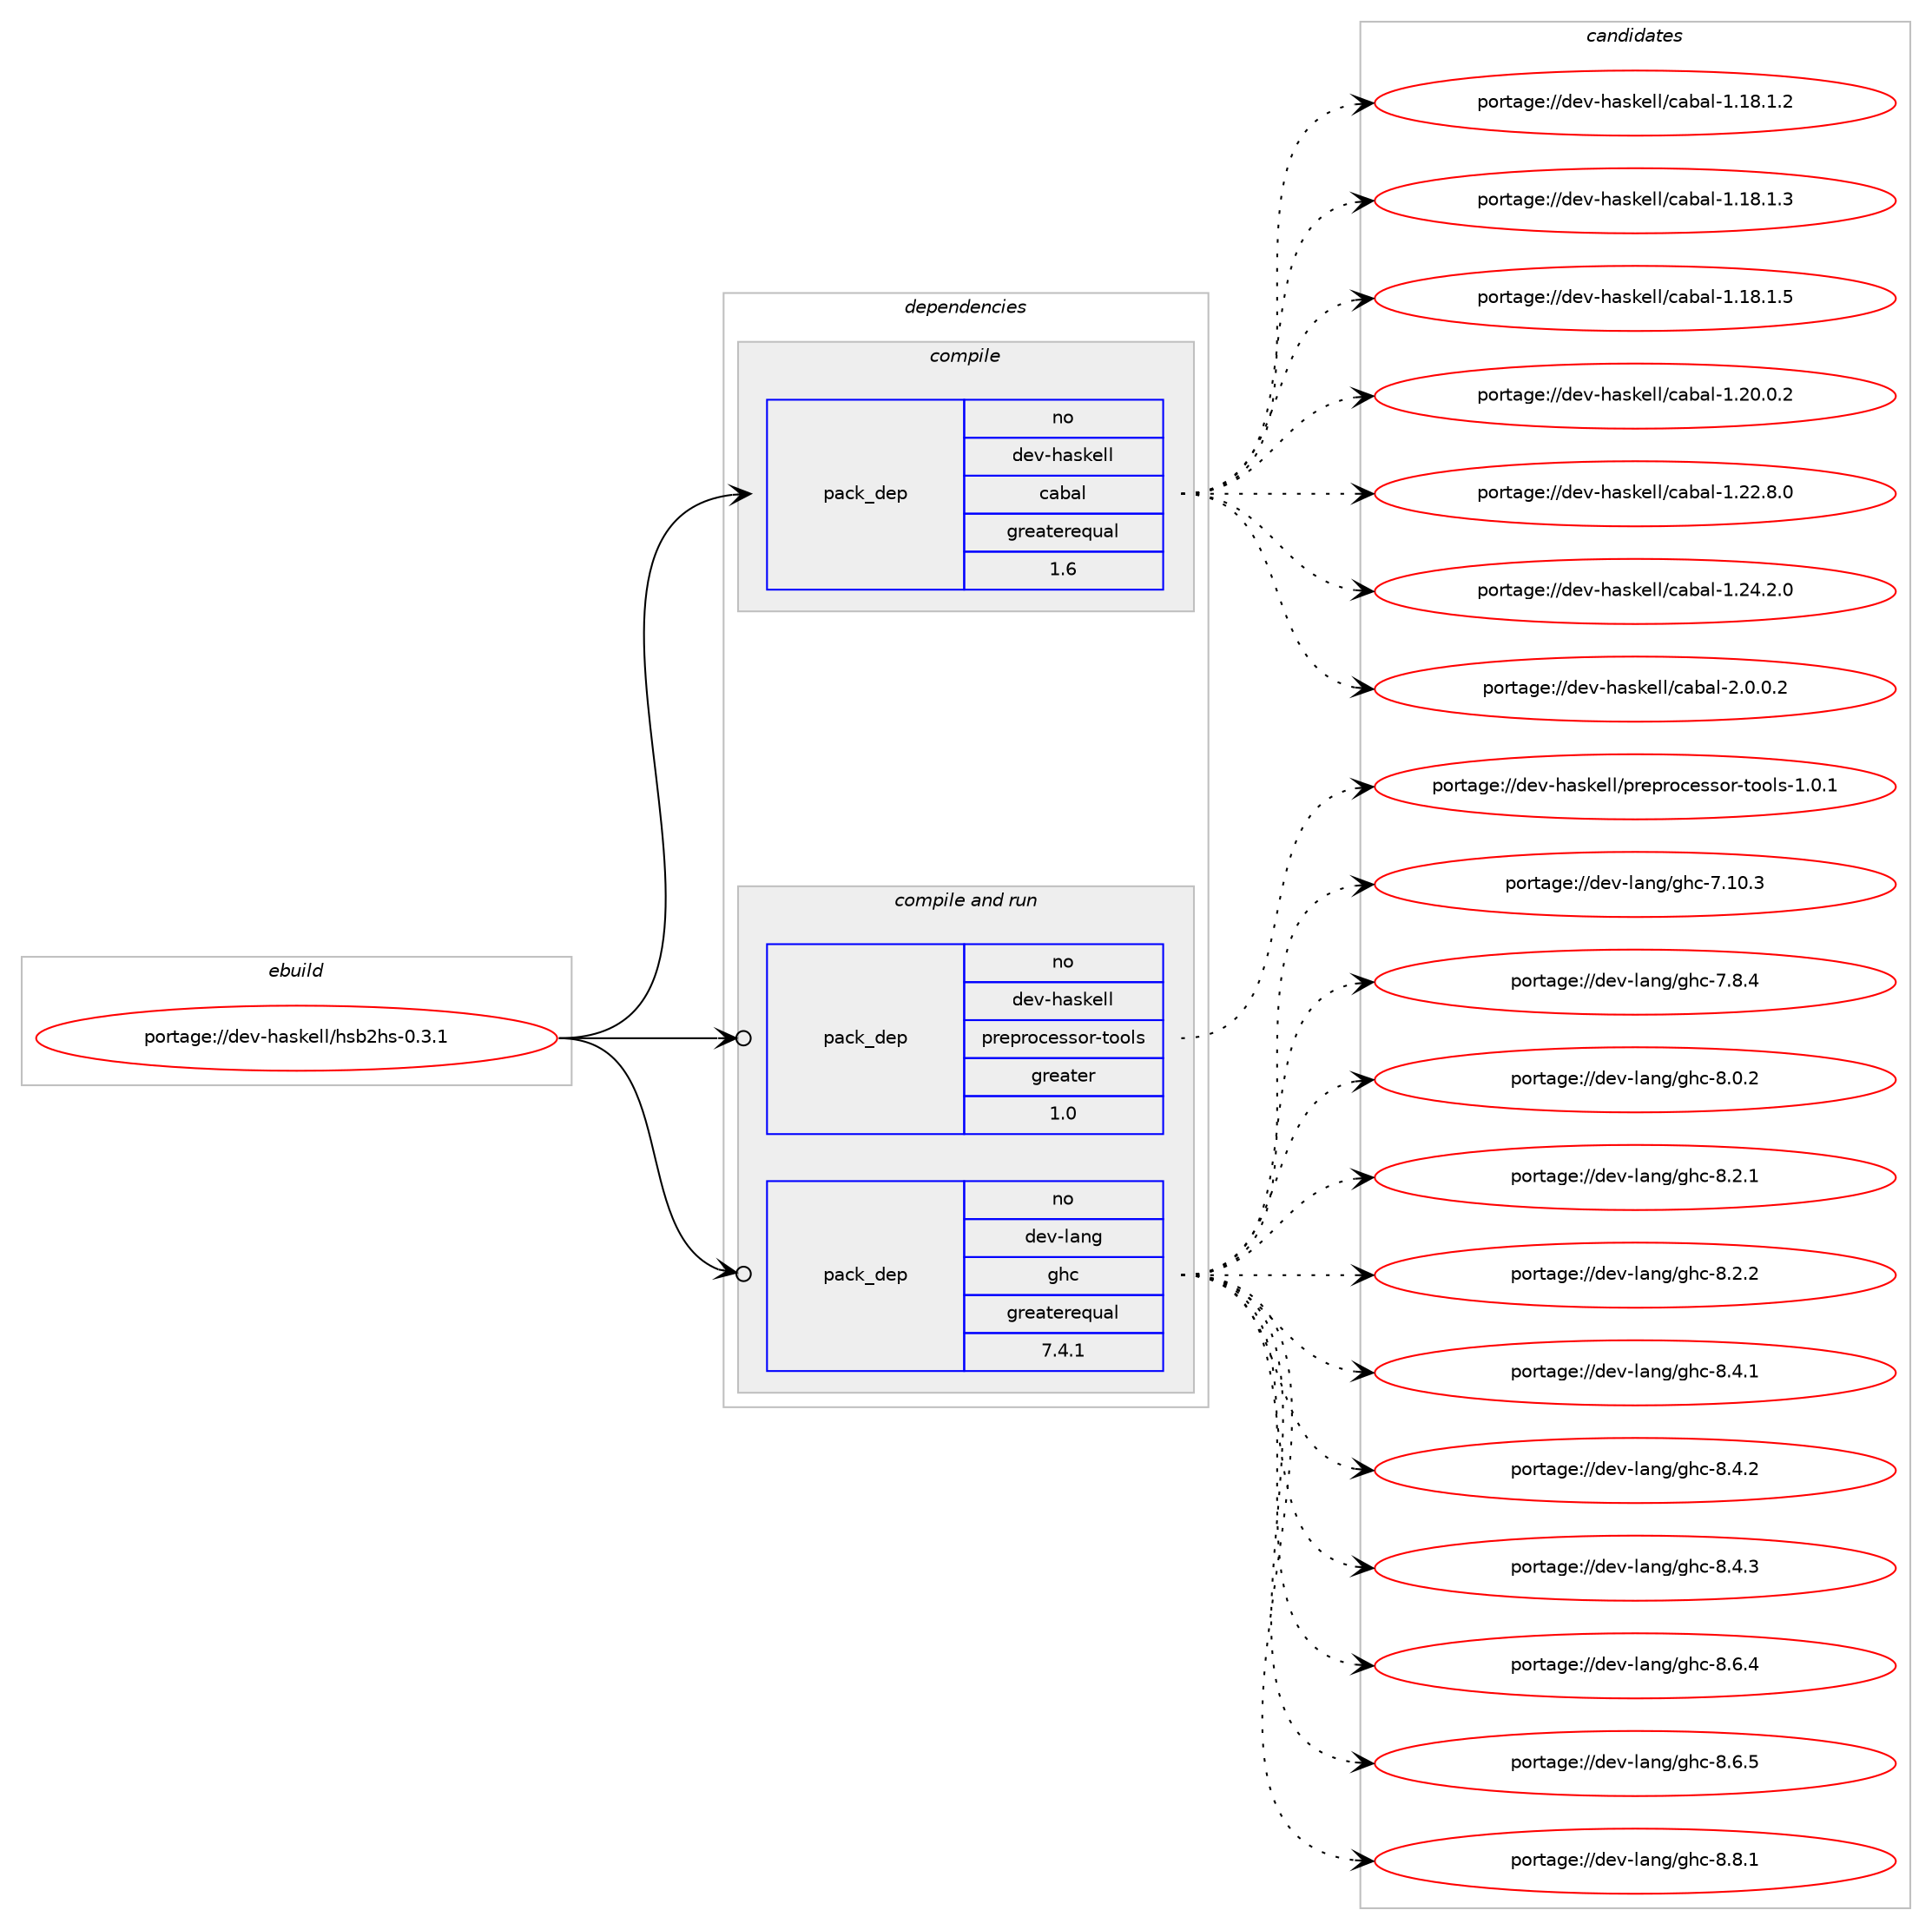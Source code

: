 digraph prolog {

# *************
# Graph options
# *************

newrank=true;
concentrate=true;
compound=true;
graph [rankdir=LR,fontname=Helvetica,fontsize=10,ranksep=1.5];#, ranksep=2.5, nodesep=0.2];
edge  [arrowhead=vee];
node  [fontname=Helvetica,fontsize=10];

# **********
# The ebuild
# **********

subgraph cluster_leftcol {
color=gray;
rank=same;
label=<<i>ebuild</i>>;
id [label="portage://dev-haskell/hsb2hs-0.3.1", color=red, width=4, href="../dev-haskell/hsb2hs-0.3.1.svg"];
}

# ****************
# The dependencies
# ****************

subgraph cluster_midcol {
color=gray;
label=<<i>dependencies</i>>;
subgraph cluster_compile {
fillcolor="#eeeeee";
style=filled;
label=<<i>compile</i>>;
subgraph pack52998 {
dependency70437 [label=<<TABLE BORDER="0" CELLBORDER="1" CELLSPACING="0" CELLPADDING="4" WIDTH="220"><TR><TD ROWSPAN="6" CELLPADDING="30">pack_dep</TD></TR><TR><TD WIDTH="110">no</TD></TR><TR><TD>dev-haskell</TD></TR><TR><TD>cabal</TD></TR><TR><TD>greaterequal</TD></TR><TR><TD>1.6</TD></TR></TABLE>>, shape=none, color=blue];
}
id:e -> dependency70437:w [weight=20,style="solid",arrowhead="vee"];
}
subgraph cluster_compileandrun {
fillcolor="#eeeeee";
style=filled;
label=<<i>compile and run</i>>;
subgraph pack52999 {
dependency70438 [label=<<TABLE BORDER="0" CELLBORDER="1" CELLSPACING="0" CELLPADDING="4" WIDTH="220"><TR><TD ROWSPAN="6" CELLPADDING="30">pack_dep</TD></TR><TR><TD WIDTH="110">no</TD></TR><TR><TD>dev-haskell</TD></TR><TR><TD>preprocessor-tools</TD></TR><TR><TD>greater</TD></TR><TR><TD>1.0</TD></TR></TABLE>>, shape=none, color=blue];
}
id:e -> dependency70438:w [weight=20,style="solid",arrowhead="odotvee"];
subgraph pack53000 {
dependency70439 [label=<<TABLE BORDER="0" CELLBORDER="1" CELLSPACING="0" CELLPADDING="4" WIDTH="220"><TR><TD ROWSPAN="6" CELLPADDING="30">pack_dep</TD></TR><TR><TD WIDTH="110">no</TD></TR><TR><TD>dev-lang</TD></TR><TR><TD>ghc</TD></TR><TR><TD>greaterequal</TD></TR><TR><TD>7.4.1</TD></TR></TABLE>>, shape=none, color=blue];
}
id:e -> dependency70439:w [weight=20,style="solid",arrowhead="odotvee"];
}
subgraph cluster_run {
fillcolor="#eeeeee";
style=filled;
label=<<i>run</i>>;
}
}

# **************
# The candidates
# **************

subgraph cluster_choices {
rank=same;
color=gray;
label=<<i>candidates</i>>;

subgraph choice52998 {
color=black;
nodesep=1;
choiceportage10010111845104971151071011081084799979897108454946495646494650 [label="portage://dev-haskell/cabal-1.18.1.2", color=red, width=4,href="../dev-haskell/cabal-1.18.1.2.svg"];
choiceportage10010111845104971151071011081084799979897108454946495646494651 [label="portage://dev-haskell/cabal-1.18.1.3", color=red, width=4,href="../dev-haskell/cabal-1.18.1.3.svg"];
choiceportage10010111845104971151071011081084799979897108454946495646494653 [label="portage://dev-haskell/cabal-1.18.1.5", color=red, width=4,href="../dev-haskell/cabal-1.18.1.5.svg"];
choiceportage10010111845104971151071011081084799979897108454946504846484650 [label="portage://dev-haskell/cabal-1.20.0.2", color=red, width=4,href="../dev-haskell/cabal-1.20.0.2.svg"];
choiceportage10010111845104971151071011081084799979897108454946505046564648 [label="portage://dev-haskell/cabal-1.22.8.0", color=red, width=4,href="../dev-haskell/cabal-1.22.8.0.svg"];
choiceportage10010111845104971151071011081084799979897108454946505246504648 [label="portage://dev-haskell/cabal-1.24.2.0", color=red, width=4,href="../dev-haskell/cabal-1.24.2.0.svg"];
choiceportage100101118451049711510710110810847999798971084550464846484650 [label="portage://dev-haskell/cabal-2.0.0.2", color=red, width=4,href="../dev-haskell/cabal-2.0.0.2.svg"];
dependency70437:e -> choiceportage10010111845104971151071011081084799979897108454946495646494650:w [style=dotted,weight="100"];
dependency70437:e -> choiceportage10010111845104971151071011081084799979897108454946495646494651:w [style=dotted,weight="100"];
dependency70437:e -> choiceportage10010111845104971151071011081084799979897108454946495646494653:w [style=dotted,weight="100"];
dependency70437:e -> choiceportage10010111845104971151071011081084799979897108454946504846484650:w [style=dotted,weight="100"];
dependency70437:e -> choiceportage10010111845104971151071011081084799979897108454946505046564648:w [style=dotted,weight="100"];
dependency70437:e -> choiceportage10010111845104971151071011081084799979897108454946505246504648:w [style=dotted,weight="100"];
dependency70437:e -> choiceportage100101118451049711510710110810847999798971084550464846484650:w [style=dotted,weight="100"];
}
subgraph choice52999 {
color=black;
nodesep=1;
choiceportage1001011184510497115107101108108471121141011121141119910111511511111445116111111108115454946484649 [label="portage://dev-haskell/preprocessor-tools-1.0.1", color=red, width=4,href="../dev-haskell/preprocessor-tools-1.0.1.svg"];
dependency70438:e -> choiceportage1001011184510497115107101108108471121141011121141119910111511511111445116111111108115454946484649:w [style=dotted,weight="100"];
}
subgraph choice53000 {
color=black;
nodesep=1;
choiceportage1001011184510897110103471031049945554649484651 [label="portage://dev-lang/ghc-7.10.3", color=red, width=4,href="../dev-lang/ghc-7.10.3.svg"];
choiceportage10010111845108971101034710310499455546564652 [label="portage://dev-lang/ghc-7.8.4", color=red, width=4,href="../dev-lang/ghc-7.8.4.svg"];
choiceportage10010111845108971101034710310499455646484650 [label="portage://dev-lang/ghc-8.0.2", color=red, width=4,href="../dev-lang/ghc-8.0.2.svg"];
choiceportage10010111845108971101034710310499455646504649 [label="portage://dev-lang/ghc-8.2.1", color=red, width=4,href="../dev-lang/ghc-8.2.1.svg"];
choiceportage10010111845108971101034710310499455646504650 [label="portage://dev-lang/ghc-8.2.2", color=red, width=4,href="../dev-lang/ghc-8.2.2.svg"];
choiceportage10010111845108971101034710310499455646524649 [label="portage://dev-lang/ghc-8.4.1", color=red, width=4,href="../dev-lang/ghc-8.4.1.svg"];
choiceportage10010111845108971101034710310499455646524650 [label="portage://dev-lang/ghc-8.4.2", color=red, width=4,href="../dev-lang/ghc-8.4.2.svg"];
choiceportage10010111845108971101034710310499455646524651 [label="portage://dev-lang/ghc-8.4.3", color=red, width=4,href="../dev-lang/ghc-8.4.3.svg"];
choiceportage10010111845108971101034710310499455646544652 [label="portage://dev-lang/ghc-8.6.4", color=red, width=4,href="../dev-lang/ghc-8.6.4.svg"];
choiceportage10010111845108971101034710310499455646544653 [label="portage://dev-lang/ghc-8.6.5", color=red, width=4,href="../dev-lang/ghc-8.6.5.svg"];
choiceportage10010111845108971101034710310499455646564649 [label="portage://dev-lang/ghc-8.8.1", color=red, width=4,href="../dev-lang/ghc-8.8.1.svg"];
dependency70439:e -> choiceportage1001011184510897110103471031049945554649484651:w [style=dotted,weight="100"];
dependency70439:e -> choiceportage10010111845108971101034710310499455546564652:w [style=dotted,weight="100"];
dependency70439:e -> choiceportage10010111845108971101034710310499455646484650:w [style=dotted,weight="100"];
dependency70439:e -> choiceportage10010111845108971101034710310499455646504649:w [style=dotted,weight="100"];
dependency70439:e -> choiceportage10010111845108971101034710310499455646504650:w [style=dotted,weight="100"];
dependency70439:e -> choiceportage10010111845108971101034710310499455646524649:w [style=dotted,weight="100"];
dependency70439:e -> choiceportage10010111845108971101034710310499455646524650:w [style=dotted,weight="100"];
dependency70439:e -> choiceportage10010111845108971101034710310499455646524651:w [style=dotted,weight="100"];
dependency70439:e -> choiceportage10010111845108971101034710310499455646544652:w [style=dotted,weight="100"];
dependency70439:e -> choiceportage10010111845108971101034710310499455646544653:w [style=dotted,weight="100"];
dependency70439:e -> choiceportage10010111845108971101034710310499455646564649:w [style=dotted,weight="100"];
}
}

}
